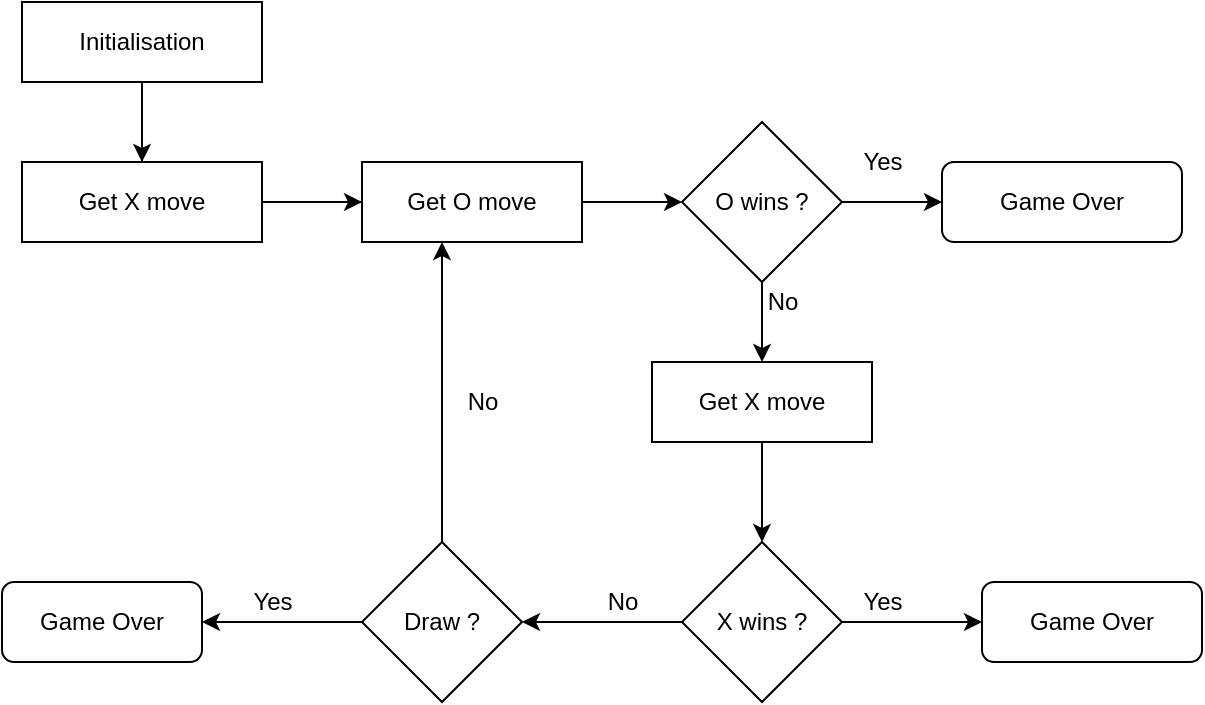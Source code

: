 <mxfile><diagram id="nFzTD_V2JuYlvz2rQ3zO" name="Page-1"><mxGraphModel dx="734" dy="319" grid="1" gridSize="10" guides="1" tooltips="1" connect="1" arrows="1" fold="1" page="1" pageScale="1" pageWidth="850" pageHeight="1100" math="0" shadow="0"><root><mxCell id="0"/><mxCell id="1" parent="0"/><mxCell id="7" style="edgeStyle=orthogonalEdgeStyle;rounded=0;orthogonalLoop=1;jettySize=auto;html=1;" parent="1" source="2" edge="1"><mxGeometry relative="1" as="geometry"><mxPoint x="280" y="130" as="targetPoint"/></mxGeometry></mxCell><mxCell id="10" style="edgeStyle=orthogonalEdgeStyle;rounded=0;orthogonalLoop=1;jettySize=auto;html=1;exitX=0.5;exitY=1;exitDx=0;exitDy=0;entryX=0.5;entryY=0;entryDx=0;entryDy=0;" parent="1" source="2" target="8" edge="1"><mxGeometry relative="1" as="geometry"/></mxCell><mxCell id="2" value="Initialisation" style="rounded=0;whiteSpace=wrap;html=1;" parent="1" vertex="1"><mxGeometry x="220" y="20" width="120" height="40" as="geometry"/></mxCell><mxCell id="9" style="edgeStyle=orthogonalEdgeStyle;rounded=0;orthogonalLoop=1;jettySize=auto;html=1;" parent="1" source="8" edge="1"><mxGeometry relative="1" as="geometry"><mxPoint x="400" y="120" as="targetPoint"/><Array as="points"><mxPoint x="370" y="120"/><mxPoint x="370" y="120"/></Array></mxGeometry></mxCell><mxCell id="26" style="edgeStyle=orthogonalEdgeStyle;rounded=0;orthogonalLoop=1;jettySize=auto;html=1;entryX=0;entryY=0.5;entryDx=0;entryDy=0;" parent="1" source="8" target="11" edge="1"><mxGeometry relative="1" as="geometry"/></mxCell><mxCell id="8" value="Get X move" style="rounded=0;whiteSpace=wrap;html=1;" parent="1" vertex="1"><mxGeometry x="220" y="100" width="120" height="40" as="geometry"/></mxCell><mxCell id="27" style="edgeStyle=orthogonalEdgeStyle;rounded=0;orthogonalLoop=1;jettySize=auto;html=1;entryX=0;entryY=0.5;entryDx=0;entryDy=0;" parent="1" source="11" target="12" edge="1"><mxGeometry relative="1" as="geometry"/></mxCell><mxCell id="11" value="Get O move" style="rounded=0;whiteSpace=wrap;html=1;" parent="1" vertex="1"><mxGeometry x="390" y="100" width="110" height="40" as="geometry"/></mxCell><mxCell id="23" style="edgeStyle=orthogonalEdgeStyle;rounded=0;orthogonalLoop=1;jettySize=auto;html=1;exitX=0.5;exitY=1;exitDx=0;exitDy=0;" parent="1" source="12" edge="1"><mxGeometry relative="1" as="geometry"><mxPoint x="590" y="200" as="targetPoint"/></mxGeometry></mxCell><mxCell id="28" style="edgeStyle=orthogonalEdgeStyle;rounded=0;orthogonalLoop=1;jettySize=auto;html=1;entryX=0;entryY=0.5;entryDx=0;entryDy=0;" parent="1" source="12" target="13" edge="1"><mxGeometry relative="1" as="geometry"/></mxCell><mxCell id="12" value="O wins ?" style="rhombus;whiteSpace=wrap;html=1;" parent="1" vertex="1"><mxGeometry x="550" y="80" width="80" height="80" as="geometry"/></mxCell><mxCell id="13" value="Game Over" style="rounded=1;whiteSpace=wrap;html=1;" parent="1" vertex="1"><mxGeometry x="680" y="100" width="120" height="40" as="geometry"/></mxCell><mxCell id="25" style="edgeStyle=orthogonalEdgeStyle;rounded=0;orthogonalLoop=1;jettySize=auto;html=1;entryX=0.5;entryY=0;entryDx=0;entryDy=0;" parent="1" source="14" target="17" edge="1"><mxGeometry relative="1" as="geometry"/></mxCell><mxCell id="14" value="Get X move" style="rounded=0;whiteSpace=wrap;html=1;" parent="1" vertex="1"><mxGeometry x="535" y="200" width="110" height="40" as="geometry"/></mxCell><mxCell id="15" value="Game Over" style="rounded=1;whiteSpace=wrap;html=1;" parent="1" vertex="1"><mxGeometry x="210" y="310" width="100" height="40" as="geometry"/></mxCell><mxCell id="21" style="edgeStyle=orthogonalEdgeStyle;rounded=0;orthogonalLoop=1;jettySize=auto;html=1;entryX=1;entryY=0.5;entryDx=0;entryDy=0;" parent="1" source="16" target="15" edge="1"><mxGeometry relative="1" as="geometry"/></mxCell><mxCell id="29" style="edgeStyle=orthogonalEdgeStyle;rounded=0;orthogonalLoop=1;jettySize=auto;html=1;" parent="1" source="16" edge="1"><mxGeometry relative="1" as="geometry"><mxPoint x="430" y="140" as="targetPoint"/></mxGeometry></mxCell><mxCell id="16" value="Draw ?" style="rhombus;whiteSpace=wrap;html=1;" parent="1" vertex="1"><mxGeometry x="390" y="290" width="80" height="80" as="geometry"/></mxCell><mxCell id="19" style="edgeStyle=orthogonalEdgeStyle;rounded=0;orthogonalLoop=1;jettySize=auto;html=1;" parent="1" source="17" target="18" edge="1"><mxGeometry relative="1" as="geometry"/></mxCell><mxCell id="20" style="edgeStyle=orthogonalEdgeStyle;rounded=0;orthogonalLoop=1;jettySize=auto;html=1;entryX=1;entryY=0.5;entryDx=0;entryDy=0;" parent="1" source="17" target="16" edge="1"><mxGeometry relative="1" as="geometry"/></mxCell><mxCell id="17" value="X wins ?" style="rhombus;whiteSpace=wrap;html=1;" parent="1" vertex="1"><mxGeometry x="550" y="290" width="80" height="80" as="geometry"/></mxCell><mxCell id="18" value="Game Over" style="rounded=1;whiteSpace=wrap;html=1;" parent="1" vertex="1"><mxGeometry x="700" y="310" width="110" height="40" as="geometry"/></mxCell><mxCell id="30" value="Yes" style="text;html=1;align=center;verticalAlign=middle;resizable=0;points=[];autosize=1;strokeColor=none;" parent="1" vertex="1"><mxGeometry x="635" y="90" width="30" height="20" as="geometry"/></mxCell><mxCell id="31" value="No" style="text;html=1;align=center;verticalAlign=middle;resizable=0;points=[];autosize=1;strokeColor=none;" parent="1" vertex="1"><mxGeometry x="585" y="160" width="30" height="20" as="geometry"/></mxCell><mxCell id="32" value="Yes" style="text;html=1;align=center;verticalAlign=middle;resizable=0;points=[];autosize=1;strokeColor=none;" parent="1" vertex="1"><mxGeometry x="635" y="310" width="30" height="20" as="geometry"/></mxCell><mxCell id="33" value="No" style="text;html=1;align=center;verticalAlign=middle;resizable=0;points=[];autosize=1;strokeColor=none;" parent="1" vertex="1"><mxGeometry x="505" y="310" width="30" height="20" as="geometry"/></mxCell><mxCell id="34" value="Yes" style="text;html=1;align=center;verticalAlign=middle;resizable=0;points=[];autosize=1;strokeColor=none;" parent="1" vertex="1"><mxGeometry x="330" y="310" width="30" height="20" as="geometry"/></mxCell><mxCell id="35" value="No" style="text;html=1;align=center;verticalAlign=middle;resizable=0;points=[];autosize=1;strokeColor=none;" parent="1" vertex="1"><mxGeometry x="435" y="210" width="30" height="20" as="geometry"/></mxCell></root></mxGraphModel></diagram></mxfile>